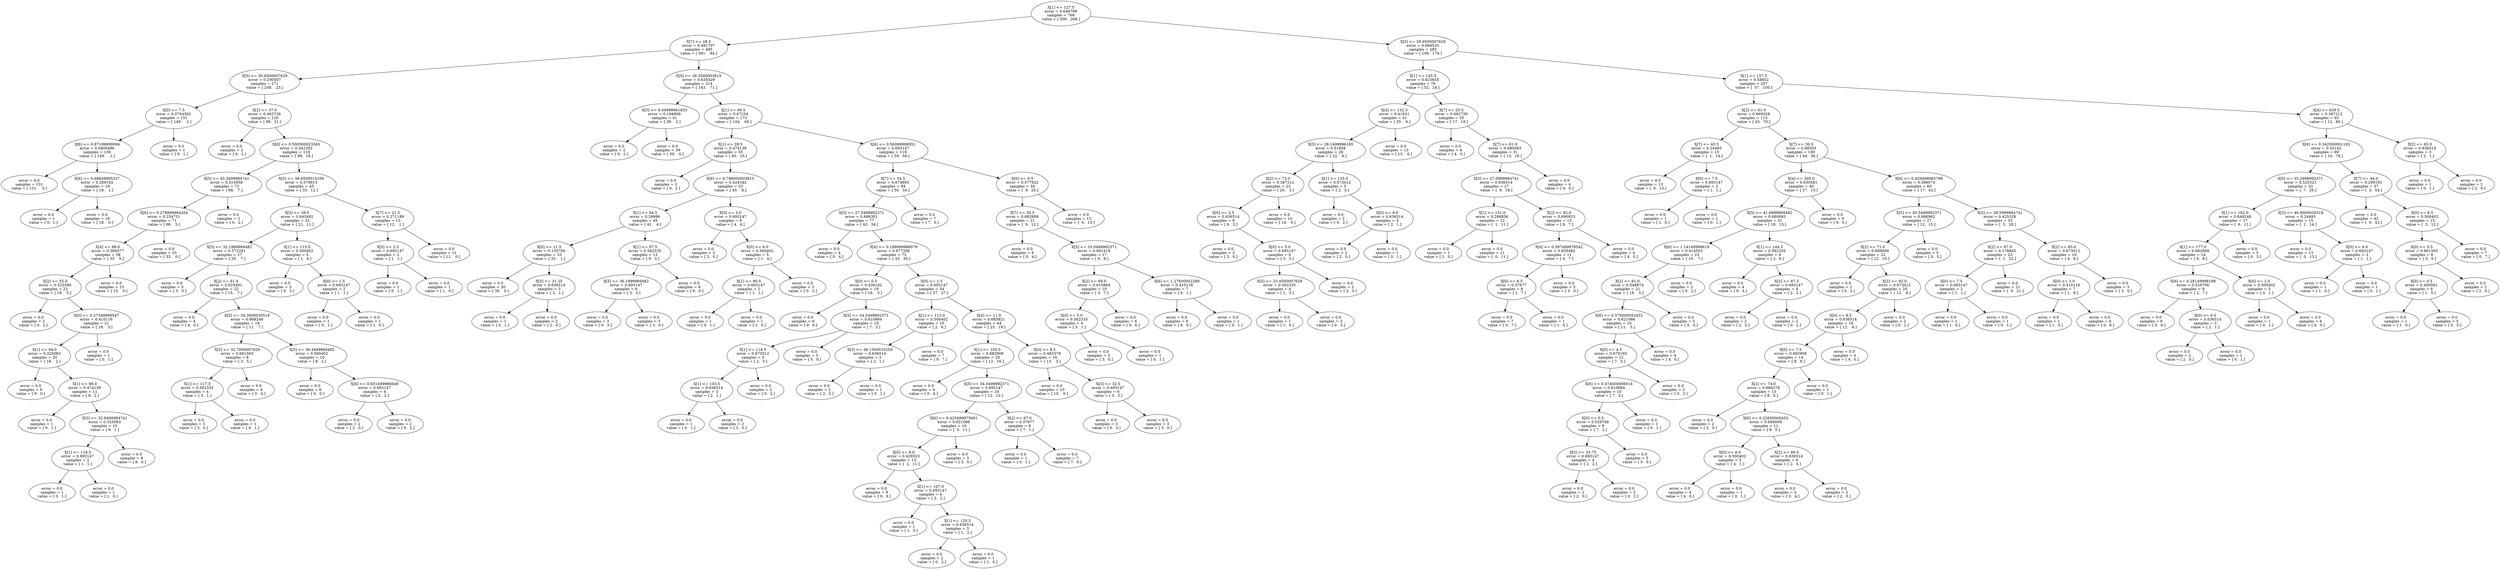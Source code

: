 digraph Tree {
0 [label="X[1] <= 127.5\nerror = 0.646799\nsamples = 768\nvalue = [ 500.  268.]"] ;
1 [label="X[7] <= 28.5\nerror = 0.491707\nsamples = 485\nvalue = [ 391.   94.]"] ;
140 [label="X[5] <= 29.9500007629\nerror = 0.666533\nsamples = 283\nvalue = [ 109.  174.]"] ;
0 -> 1 ;
0 -> 140 ;
1 [label="X[7] <= 28.5\nerror = 0.491707\nsamples = 485\nvalue = [ 391.   94.]"] ;
2 [label="X[5] <= 30.9500007629\nerror = 0.290507\nsamples = 271\nvalue = [ 248.   23.]"] ;
59 [label="X[5] <= 26.3500003815\nerror = 0.635429\nsamples = 214\nvalue = [ 143.   71.]"] ;
1 -> 2 ;
1 -> 59 ;
2 [label="X[5] <= 30.9500007629\nerror = 0.290507\nsamples = 271\nvalue = [ 248.   23.]"] ;
3 [label="X[0] <= 7.5\nerror = 0.0704302\nsamples = 151\nvalue = [ 149.    2.]"] ;
10 [label="X[2] <= 37.0\nerror = 0.463726\nsamples = 120\nvalue = [ 99.  21.]"] ;
2 -> 3 ;
2 -> 10 ;
3 [label="X[0] <= 7.5\nerror = 0.0704302\nsamples = 151\nvalue = [ 149.    2.]"] ;
4 [label="X[6] <= 0.67199999094\nerror = 0.0400486\nsamples = 150\nvalue = [ 149.    1.]"] ;
9 [label="error = 0.0\nsamples = 1\nvalue = [ 0.  1.]"] ;
3 -> 4 ;
3 -> 9 ;
4 [label="X[6] <= 0.67199999094\nerror = 0.0400486\nsamples = 150\nvalue = [ 149.    1.]"] ;
5 [label="error = 0.0\nsamples = 131\nvalue = [ 131.    0.]"] ;
6 [label="X[6] <= 0.68649995327\nerror = 0.206192\nsamples = 19\nvalue = [ 18.   1.]"] ;
4 -> 5 ;
4 -> 6 ;
6 [label="X[6] <= 0.68649995327\nerror = 0.206192\nsamples = 19\nvalue = [ 18.   1.]"] ;
7 [label="error = 0.0\nsamples = 1\nvalue = [ 0.  1.]"] ;
8 [label="error = 0.0\nsamples = 18\nvalue = [ 18.   0.]"] ;
6 -> 7 ;
6 -> 8 ;
10 [label="X[2] <= 37.0\nerror = 0.463726\nsamples = 120\nvalue = [ 99.  21.]"] ;
11 [label="error = 0.0\nsamples = 2\nvalue = [ 0.  2.]"] ;
12 [label="X[6] <= 0.500500023365\nerror = 0.441352\nsamples = 118\nvalue = [ 99.  19.]"] ;
10 -> 11 ;
10 -> 12 ;
12 [label="X[6] <= 0.500500023365\nerror = 0.441352\nsamples = 118\nvalue = [ 99.  19.]"] ;
13 [label="X[5] <= 45.3499984741\nerror = 0.315958\nsamples = 73\nvalue = [ 66.   7.]"] ;
32 [label="X[5] <= 38.6500015259\nerror = 0.579915\nsamples = 45\nvalue = [ 33.  12.]"] ;
12 -> 13 ;
12 -> 32 ;
13 [label="X[5] <= 45.3499984741\nerror = 0.315958\nsamples = 73\nvalue = [ 66.   7.]"] ;
14 [label="X[6] <= 0.278999984264\nerror = 0.254731\nsamples = 71\nvalue = [ 66.   5.]"] ;
31 [label="error = 0.0\nsamples = 2\nvalue = [ 0.  2.]"] ;
13 -> 14 ;
13 -> 31 ;
14 [label="X[6] <= 0.278999984264\nerror = 0.254731\nsamples = 71\nvalue = [ 66.   5.]"] ;
15 [label="X[4] <= 89.0\nerror = 0.389377\nsamples = 38\nvalue = [ 33.   5.]"] ;
30 [label="error = 0.0\nsamples = 33\nvalue = [ 33.   0.]"] ;
14 -> 15 ;
14 -> 30 ;
15 [label="X[4] <= 89.0\nerror = 0.389377\nsamples = 38\nvalue = [ 33.   5.]"] ;
16 [label="X[2] <= 55.0\nerror = 0.523586\nsamples = 23\nvalue = [ 18.   5.]"] ;
29 [label="error = 0.0\nsamples = 15\nvalue = [ 15.   0.]"] ;
15 -> 16 ;
15 -> 29 ;
16 [label="X[2] <= 55.0\nerror = 0.523586\nsamples = 23\nvalue = [ 18.   5.]"] ;
17 [label="error = 0.0\nsamples = 2\nvalue = [ 0.  2.]"] ;
18 [label="X[6] <= 0.27349999547\nerror = 0.410116\nsamples = 21\nvalue = [ 18.   3.]"] ;
16 -> 17 ;
16 -> 18 ;
18 [label="X[6] <= 0.27349999547\nerror = 0.410116\nsamples = 21\nvalue = [ 18.   3.]"] ;
19 [label="X[1] <= 94.0\nerror = 0.325083\nsamples = 20\nvalue = [ 18.   2.]"] ;
28 [label="error = 0.0\nsamples = 1\nvalue = [ 0.  1.]"] ;
18 -> 19 ;
18 -> 28 ;
19 [label="X[1] <= 94.0\nerror = 0.325083\nsamples = 20\nvalue = [ 18.   2.]"] ;
20 [label="error = 0.0\nsamples = 9\nvalue = [ 9.  0.]"] ;
21 [label="X[1] <= 98.0\nerror = 0.474139\nsamples = 11\nvalue = [ 9.  2.]"] ;
19 -> 20 ;
19 -> 21 ;
21 [label="X[1] <= 98.0\nerror = 0.474139\nsamples = 11\nvalue = [ 9.  2.]"] ;
22 [label="error = 0.0\nsamples = 1\nvalue = [ 0.  1.]"] ;
23 [label="X[5] <= 32.8499984741\nerror = 0.325083\nsamples = 10\nvalue = [ 9.  1.]"] ;
21 -> 22 ;
21 -> 23 ;
23 [label="X[5] <= 32.8499984741\nerror = 0.325083\nsamples = 10\nvalue = [ 9.  1.]"] ;
24 [label="X[1] <= 118.5\nerror = 0.693147\nsamples = 2\nvalue = [ 1.  1.]"] ;
27 [label="error = 0.0\nsamples = 8\nvalue = [ 8.  0.]"] ;
23 -> 24 ;
23 -> 27 ;
24 [label="X[1] <= 118.5\nerror = 0.693147\nsamples = 2\nvalue = [ 1.  1.]"] ;
25 [label="error = 0.0\nsamples = 1\nvalue = [ 0.  1.]"] ;
26 [label="error = 0.0\nsamples = 1\nvalue = [ 1.  0.]"] ;
24 -> 25 ;
24 -> 26 ;
32 [label="X[5] <= 38.6500015259\nerror = 0.579915\nsamples = 45\nvalue = [ 33.  12.]"] ;
33 [label="X[3] <= 39.5\nerror = 0.643492\nsamples = 32\nvalue = [ 21.  11.]"] ;
54 [label="X[7] <= 21.5\nerror = 0.271189\nsamples = 13\nvalue = [ 12.   1.]"] ;
32 -> 33 ;
32 -> 54 ;
33 [label="X[3] <= 39.5\nerror = 0.643492\nsamples = 32\nvalue = [ 21.  11.]"] ;
34 [label="X[5] <= 32.1999969482\nerror = 0.572281\nsamples = 27\nvalue = [ 20.   7.]"] ;
49 [label="X[1] <= 115.5\nerror = 0.500402\nsamples = 5\nvalue = [ 1.  4.]"] ;
33 -> 34 ;
33 -> 49 ;
34 [label="X[5] <= 32.1999969482\nerror = 0.572281\nsamples = 27\nvalue = [ 20.   7.]"] ;
35 [label="error = 0.0\nsamples = 5\nvalue = [ 5.  0.]"] ;
36 [label="X[2] <= 61.0\nerror = 0.625491\nsamples = 22\nvalue = [ 15.   7.]"] ;
34 -> 35 ;
34 -> 36 ;
36 [label="X[2] <= 61.0\nerror = 0.625491\nsamples = 22\nvalue = [ 15.   7.]"] ;
37 [label="error = 0.0\nsamples = 4\nvalue = [ 4.  0.]"] ;
38 [label="X[5] <= 34.3000030518\nerror = 0.668248\nsamples = 18\nvalue = [ 11.   7.]"] ;
36 -> 37 ;
36 -> 38 ;
38 [label="X[5] <= 34.3000030518\nerror = 0.668248\nsamples = 18\nvalue = [ 11.   7.]"] ;
39 [label="X[5] <= 32.7000007629\nerror = 0.661563\nsamples = 8\nvalue = [ 3.  5.]"] ;
44 [label="X[5] <= 36.4499969482\nerror = 0.500402\nsamples = 10\nvalue = [ 8.  2.]"] ;
38 -> 39 ;
38 -> 44 ;
39 [label="X[5] <= 32.7000007629\nerror = 0.661563\nsamples = 8\nvalue = [ 3.  5.]"] ;
40 [label="X[1] <= 117.5\nerror = 0.562335\nsamples = 4\nvalue = [ 3.  1.]"] ;
43 [label="error = 0.0\nsamples = 4\nvalue = [ 0.  4.]"] ;
39 -> 40 ;
39 -> 43 ;
40 [label="X[1] <= 117.5\nerror = 0.562335\nsamples = 4\nvalue = [ 3.  1.]"] ;
41 [label="error = 0.0\nsamples = 3\nvalue = [ 3.  0.]"] ;
42 [label="error = 0.0\nsamples = 1\nvalue = [ 0.  1.]"] ;
40 -> 41 ;
40 -> 42 ;
44 [label="X[5] <= 36.4499969482\nerror = 0.500402\nsamples = 10\nvalue = [ 8.  2.]"] ;
45 [label="error = 0.0\nsamples = 6\nvalue = [ 6.  0.]"] ;
46 [label="X[6] <= 0.651499986649\nerror = 0.693147\nsamples = 4\nvalue = [ 2.  2.]"] ;
44 -> 45 ;
44 -> 46 ;
46 [label="X[6] <= 0.651499986649\nerror = 0.693147\nsamples = 4\nvalue = [ 2.  2.]"] ;
47 [label="error = 0.0\nsamples = 2\nvalue = [ 2.  0.]"] ;
48 [label="error = 0.0\nsamples = 2\nvalue = [ 0.  2.]"] ;
46 -> 47 ;
46 -> 48 ;
49 [label="X[1] <= 115.5\nerror = 0.500402\nsamples = 5\nvalue = [ 1.  4.]"] ;
50 [label="error = 0.0\nsamples = 3\nvalue = [ 0.  3.]"] ;
51 [label="X[0] <= 1.5\nerror = 0.693147\nsamples = 2\nvalue = [ 1.  1.]"] ;
49 -> 50 ;
49 -> 51 ;
51 [label="X[0] <= 1.5\nerror = 0.693147\nsamples = 2\nvalue = [ 1.  1.]"] ;
52 [label="error = 0.0\nsamples = 1\nvalue = [ 0.  1.]"] ;
53 [label="error = 0.0\nsamples = 1\nvalue = [ 1.  0.]"] ;
51 -> 52 ;
51 -> 53 ;
54 [label="X[7] <= 21.5\nerror = 0.271189\nsamples = 13\nvalue = [ 12.   1.]"] ;
55 [label="X[0] <= 2.5\nerror = 0.693147\nsamples = 2\nvalue = [ 1.  1.]"] ;
58 [label="error = 0.0\nsamples = 11\nvalue = [ 11.   0.]"] ;
54 -> 55 ;
54 -> 58 ;
55 [label="X[0] <= 2.5\nerror = 0.693147\nsamples = 2\nvalue = [ 1.  1.]"] ;
56 [label="error = 0.0\nsamples = 1\nvalue = [ 0.  1.]"] ;
57 [label="error = 0.0\nsamples = 1\nvalue = [ 1.  0.]"] ;
55 -> 56 ;
55 -> 57 ;
59 [label="X[5] <= 26.3500003815\nerror = 0.635429\nsamples = 214\nvalue = [ 143.   71.]"] ;
60 [label="X[5] <= 9.64999961853\nerror = 0.194909\nsamples = 41\nvalue = [ 39.   2.]"] ;
63 [label="X[1] <= 99.5\nerror = 0.67254\nsamples = 173\nvalue = [ 104.   69.]"] ;
59 -> 60 ;
59 -> 63 ;
60 [label="X[5] <= 9.64999961853\nerror = 0.194909\nsamples = 41\nvalue = [ 39.   2.]"] ;
61 [label="error = 0.0\nsamples = 2\nvalue = [ 0.  2.]"] ;
62 [label="error = 0.0\nsamples = 39\nvalue = [ 39.   0.]"] ;
60 -> 61 ;
60 -> 62 ;
63 [label="X[1] <= 99.5\nerror = 0.67254\nsamples = 173\nvalue = [ 104.   69.]"] ;
64 [label="X[1] <= 28.5\nerror = 0.474139\nsamples = 55\nvalue = [ 45.  10.]"] ;
85 [label="X[6] <= 0.56099998951\nerror = 0.693147\nsamples = 118\nvalue = [ 59.  59.]"] ;
63 -> 64 ;
63 -> 85 ;
64 [label="X[1] <= 28.5\nerror = 0.474139\nsamples = 55\nvalue = [ 45.  10.]"] ;
65 [label="error = 0.0\nsamples = 2\nvalue = [ 0.  2.]"] ;
66 [label="X[6] <= 0.796000003815\nerror = 0.424342\nsamples = 53\nvalue = [ 45.   8.]"] ;
64 -> 65 ;
64 -> 66 ;
66 [label="X[6] <= 0.796000003815\nerror = 0.424342\nsamples = 53\nvalue = [ 45.   8.]"] ;
67 [label="X[1] <= 94.5\nerror = 0.29996\nsamples = 45\nvalue = [ 41.   4.]"] ;
78 [label="X[0] <= 3.0\nerror = 0.693147\nsamples = 8\nvalue = [ 4.  4.]"] ;
66 -> 67 ;
66 -> 78 ;
67 [label="X[1] <= 94.5\nerror = 0.29996\nsamples = 45\nvalue = [ 41.   4.]"] ;
68 [label="X[0] <= 11.5\nerror = 0.135794\nsamples = 33\nvalue = [ 32.   1.]"] ;
73 [label="X[1] <= 97.5\nerror = 0.562335\nsamples = 12\nvalue = [ 9.  3.]"] ;
67 -> 68 ;
67 -> 73 ;
68 [label="X[0] <= 11.5\nerror = 0.135794\nsamples = 33\nvalue = [ 32.   1.]"] ;
69 [label="error = 0.0\nsamples = 30\nvalue = [ 30.   0.]"] ;
70 [label="X[5] <= 31.25\nerror = 0.636514\nsamples = 3\nvalue = [ 2.  1.]"] ;
68 -> 69 ;
68 -> 70 ;
70 [label="X[5] <= 31.25\nerror = 0.636514\nsamples = 3\nvalue = [ 2.  1.]"] ;
71 [label="error = 0.0\nsamples = 1\nvalue = [ 0.  1.]"] ;
72 [label="error = 0.0\nsamples = 2\nvalue = [ 2.  0.]"] ;
70 -> 71 ;
70 -> 72 ;
73 [label="X[1] <= 97.5\nerror = 0.562335\nsamples = 12\nvalue = [ 9.  3.]"] ;
74 [label="X[5] <= 36.1999969482\nerror = 0.693147\nsamples = 6\nvalue = [ 3.  3.]"] ;
77 [label="error = 0.0\nsamples = 6\nvalue = [ 6.  0.]"] ;
73 -> 74 ;
73 -> 77 ;
74 [label="X[5] <= 36.1999969482\nerror = 0.693147\nsamples = 6\nvalue = [ 3.  3.]"] ;
75 [label="error = 0.0\nsamples = 3\nvalue = [ 0.  3.]"] ;
76 [label="error = 0.0\nsamples = 3\nvalue = [ 3.  0.]"] ;
74 -> 75 ;
74 -> 76 ;
78 [label="X[0] <= 3.0\nerror = 0.693147\nsamples = 8\nvalue = [ 4.  4.]"] ;
79 [label="error = 0.0\nsamples = 3\nvalue = [ 3.  0.]"] ;
80 [label="X[0] <= 6.0\nerror = 0.500402\nsamples = 5\nvalue = [ 1.  4.]"] ;
78 -> 79 ;
78 -> 80 ;
80 [label="X[0] <= 6.0\nerror = 0.500402\nsamples = 5\nvalue = [ 1.  4.]"] ;
81 [label="X[1] <= 90.5\nerror = 0.693147\nsamples = 2\nvalue = [ 1.  1.]"] ;
84 [label="error = 0.0\nsamples = 3\nvalue = [ 0.  3.]"] ;
80 -> 81 ;
80 -> 84 ;
81 [label="X[1] <= 90.5\nerror = 0.693147\nsamples = 2\nvalue = [ 1.  1.]"] ;
82 [label="error = 0.0\nsamples = 1\nvalue = [ 0.  1.]"] ;
83 [label="error = 0.0\nsamples = 1\nvalue = [ 1.  0.]"] ;
81 -> 82 ;
81 -> 83 ;
85 [label="X[6] <= 0.56099998951\nerror = 0.693147\nsamples = 118\nvalue = [ 59.  59.]"] ;
86 [label="X[7] <= 54.5\nerror = 0.674895\nsamples = 84\nvalue = [ 50.  34.]"] ;
127 [label="X[0] <= 6.5\nerror = 0.577922\nsamples = 34\nvalue = [  9.  25.]"] ;
85 -> 86 ;
85 -> 127 ;
86 [label="X[7] <= 54.5\nerror = 0.674895\nsamples = 84\nvalue = [ 50.  34.]"] ;
87 [label="X[5] <= 27.5499992371\nerror = 0.686301\nsamples = 77\nvalue = [ 43.  34.]"] ;
126 [label="error = 0.0\nsamples = 7\nvalue = [ 7.  0.]"] ;
86 -> 87 ;
86 -> 126 ;
87 [label="X[5] <= 27.5499992371\nerror = 0.686301\nsamples = 77\nvalue = [ 43.  34.]"] ;
88 [label="error = 0.0\nsamples = 4\nvalue = [ 0.  4.]"] ;
89 [label="X[6] <= 0.199999988079\nerror = 0.677206\nsamples = 73\nvalue = [ 43.  30.]"] ;
87 -> 88 ;
87 -> 89 ;
89 [label="X[6] <= 0.199999988079\nerror = 0.677206\nsamples = 73\nvalue = [ 43.  30.]"] ;
90 [label="X[0] <= 5.5\nerror = 0.436162\nsamples = 19\nvalue = [ 16.   3.]"] ;
99 [label="X[0] <= 1.5\nerror = 0.693147\nsamples = 54\nvalue = [ 27.  27.]"] ;
89 -> 90 ;
89 -> 99 ;
90 [label="X[0] <= 5.5\nerror = 0.436162\nsamples = 19\nvalue = [ 16.   3.]"] ;
91 [label="error = 0.0\nsamples = 9\nvalue = [ 9.  0.]"] ;
92 [label="X[5] <= 34.5499992371\nerror = 0.610864\nsamples = 10\nvalue = [ 7.  3.]"] ;
90 -> 91 ;
90 -> 92 ;
92 [label="X[5] <= 34.5499992371\nerror = 0.610864\nsamples = 10\nvalue = [ 7.  3.]"] ;
93 [label="X[1] <= 118.5\nerror = 0.673012\nsamples = 5\nvalue = [ 2.  3.]"] ;
98 [label="error = 0.0\nsamples = 5\nvalue = [ 5.  0.]"] ;
92 -> 93 ;
92 -> 98 ;
93 [label="X[1] <= 118.5\nerror = 0.673012\nsamples = 5\nvalue = [ 2.  3.]"] ;
94 [label="X[1] <= 103.5\nerror = 0.636514\nsamples = 3\nvalue = [ 2.  1.]"] ;
97 [label="error = 0.0\nsamples = 2\nvalue = [ 0.  2.]"] ;
93 -> 94 ;
93 -> 97 ;
94 [label="X[1] <= 103.5\nerror = 0.636514\nsamples = 3\nvalue = [ 2.  1.]"] ;
95 [label="error = 0.0\nsamples = 1\nvalue = [ 0.  1.]"] ;
96 [label="error = 0.0\nsamples = 2\nvalue = [ 2.  0.]"] ;
94 -> 95 ;
94 -> 96 ;
99 [label="X[0] <= 1.5\nerror = 0.693147\nsamples = 54\nvalue = [ 27.  27.]"] ;
100 [label="X[1] <= 113.0\nerror = 0.500402\nsamples = 10\nvalue = [ 2.  8.]"] ;
105 [label="X[4] <= 11.0\nerror = 0.683821\nsamples = 44\nvalue = [ 25.  19.]"] ;
99 -> 100 ;
99 -> 105 ;
100 [label="X[1] <= 113.0\nerror = 0.500402\nsamples = 10\nvalue = [ 2.  8.]"] ;
101 [label="X[5] <= 36.1500015259\nerror = 0.636514\nsamples = 3\nvalue = [ 2.  1.]"] ;
104 [label="error = 0.0\nsamples = 7\nvalue = [ 0.  7.]"] ;
100 -> 101 ;
100 -> 104 ;
101 [label="X[5] <= 36.1500015259\nerror = 0.636514\nsamples = 3\nvalue = [ 2.  1.]"] ;
102 [label="error = 0.0\nsamples = 2\nvalue = [ 2.  0.]"] ;
103 [label="error = 0.0\nsamples = 1\nvalue = [ 0.  1.]"] ;
101 -> 102 ;
101 -> 103 ;
105 [label="X[4] <= 11.0\nerror = 0.683821\nsamples = 44\nvalue = [ 25.  19.]"] ;
106 [label="X[1] <= 105.5\nerror = 0.682908\nsamples = 28\nvalue = [ 12.  16.]"] ;
121 [label="X[0] <= 8.5\nerror = 0.482578\nsamples = 16\nvalue = [ 13.   3.]"] ;
105 -> 106 ;
105 -> 121 ;
106 [label="X[1] <= 105.5\nerror = 0.682908\nsamples = 28\nvalue = [ 12.  16.]"] ;
107 [label="error = 0.0\nsamples = 4\nvalue = [ 0.  4.]"] ;
108 [label="X[5] <= 34.0499992371\nerror = 0.693147\nsamples = 24\nvalue = [ 12.  12.]"] ;
106 -> 107 ;
106 -> 108 ;
108 [label="X[5] <= 34.0499992371\nerror = 0.693147\nsamples = 24\nvalue = [ 12.  12.]"] ;
109 [label="X[6] <= 0.425499975681\nerror = 0.621086\nsamples = 16\nvalue = [  5.  11.]"] ;
118 [label="X[2] <= 67.0\nerror = 0.37677\nsamples = 8\nvalue = [ 7.  1.]"] ;
108 -> 109 ;
108 -> 118 ;
109 [label="X[6] <= 0.425499975681\nerror = 0.621086\nsamples = 16\nvalue = [  5.  11.]"] ;
110 [label="X[0] <= 8.0\nerror = 0.429323\nsamples = 13\nvalue = [  2.  11.]"] ;
117 [label="error = 0.0\nsamples = 3\nvalue = [ 3.  0.]"] ;
109 -> 110 ;
109 -> 117 ;
110 [label="X[0] <= 8.0\nerror = 0.429323\nsamples = 13\nvalue = [  2.  11.]"] ;
111 [label="error = 0.0\nsamples = 9\nvalue = [ 0.  9.]"] ;
112 [label="X[1] <= 107.0\nerror = 0.693147\nsamples = 4\nvalue = [ 2.  2.]"] ;
110 -> 111 ;
110 -> 112 ;
112 [label="X[1] <= 107.0\nerror = 0.693147\nsamples = 4\nvalue = [ 2.  2.]"] ;
113 [label="error = 0.0\nsamples = 1\nvalue = [ 1.  0.]"] ;
114 [label="X[1] <= 120.5\nerror = 0.636514\nsamples = 3\nvalue = [ 1.  2.]"] ;
112 -> 113 ;
112 -> 114 ;
114 [label="X[1] <= 120.5\nerror = 0.636514\nsamples = 3\nvalue = [ 1.  2.]"] ;
115 [label="error = 0.0\nsamples = 2\nvalue = [ 0.  2.]"] ;
116 [label="error = 0.0\nsamples = 1\nvalue = [ 1.  0.]"] ;
114 -> 115 ;
114 -> 116 ;
118 [label="X[2] <= 67.0\nerror = 0.37677\nsamples = 8\nvalue = [ 7.  1.]"] ;
119 [label="error = 0.0\nsamples = 1\nvalue = [ 0.  1.]"] ;
120 [label="error = 0.0\nsamples = 7\nvalue = [ 7.  0.]"] ;
118 -> 119 ;
118 -> 120 ;
121 [label="X[0] <= 8.5\nerror = 0.482578\nsamples = 16\nvalue = [ 13.   3.]"] ;
122 [label="error = 0.0\nsamples = 10\nvalue = [ 10.   0.]"] ;
123 [label="X[3] <= 32.5\nerror = 0.693147\nsamples = 6\nvalue = [ 3.  3.]"] ;
121 -> 122 ;
121 -> 123 ;
123 [label="X[3] <= 32.5\nerror = 0.693147\nsamples = 6\nvalue = [ 3.  3.]"] ;
124 [label="error = 0.0\nsamples = 3\nvalue = [ 0.  3.]"] ;
125 [label="error = 0.0\nsamples = 3\nvalue = [ 3.  0.]"] ;
123 -> 124 ;
123 -> 125 ;
127 [label="X[0] <= 6.5\nerror = 0.577922\nsamples = 34\nvalue = [  9.  25.]"] ;
128 [label="X[7] <= 30.5\nerror = 0.682908\nsamples = 21\nvalue = [  9.  12.]"] ;
139 [label="error = 0.0\nsamples = 13\nvalue = [  0.  13.]"] ;
127 -> 128 ;
127 -> 139 ;
128 [label="X[7] <= 30.5\nerror = 0.682908\nsamples = 21\nvalue = [  9.  12.]"] ;
129 [label="error = 0.0\nsamples = 4\nvalue = [ 0.  4.]"] ;
130 [label="X[5] <= 33.0499992371\nerror = 0.691416\nsamples = 17\nvalue = [ 9.  8.]"] ;
128 -> 129 ;
128 -> 130 ;
130 [label="X[5] <= 33.0499992371\nerror = 0.691416\nsamples = 17\nvalue = [ 9.  8.]"] ;
131 [label="X[2] <= 69.0\nerror = 0.610864\nsamples = 10\nvalue = [ 3.  7.]"] ;
136 [label="X[6] <= 1.27600002289\nerror = 0.410116\nsamples = 7\nvalue = [ 6.  1.]"] ;
130 -> 131 ;
130 -> 136 ;
131 [label="X[2] <= 69.0\nerror = 0.610864\nsamples = 10\nvalue = [ 3.  7.]"] ;
132 [label="X[0] <= 5.0\nerror = 0.562335\nsamples = 4\nvalue = [ 3.  1.]"] ;
135 [label="error = 0.0\nsamples = 6\nvalue = [ 0.  6.]"] ;
131 -> 132 ;
131 -> 135 ;
132 [label="X[0] <= 5.0\nerror = 0.562335\nsamples = 4\nvalue = [ 3.  1.]"] ;
133 [label="error = 0.0\nsamples = 3\nvalue = [ 3.  0.]"] ;
134 [label="error = 0.0\nsamples = 1\nvalue = [ 0.  1.]"] ;
132 -> 133 ;
132 -> 134 ;
136 [label="X[6] <= 1.27600002289\nerror = 0.410116\nsamples = 7\nvalue = [ 6.  1.]"] ;
137 [label="error = 0.0\nsamples = 6\nvalue = [ 6.  0.]"] ;
138 [label="error = 0.0\nsamples = 1\nvalue = [ 0.  1.]"] ;
136 -> 137 ;
136 -> 138 ;
140 [label="X[5] <= 29.9500007629\nerror = 0.666533\nsamples = 283\nvalue = [ 109.  174.]"] ;
141 [label="X[1] <= 145.5\nerror = 0.623655\nsamples = 76\nvalue = [ 52.  24.]"] ;
174 [label="X[1] <= 157.5\nerror = 0.58852\nsamples = 207\nvalue = [  57.  150.]"] ;
140 -> 141 ;
140 -> 174 ;
141 [label="X[1] <= 145.5\nerror = 0.623655\nsamples = 76\nvalue = [ 52.  24.]"] ;
142 [label="X[4] <= 132.5\nerror = 0.41631\nsamples = 41\nvalue = [ 35.   6.]"] ;
159 [label="X[7] <= 25.5\nerror = 0.692739\nsamples = 35\nvalue = [ 17.  18.]"] ;
141 -> 142 ;
141 -> 159 ;
142 [label="X[4] <= 132.5\nerror = 0.41631\nsamples = 41\nvalue = [ 35.   6.]"] ;
143 [label="X[5] <= 28.1499996185\nerror = 0.51958\nsamples = 28\nvalue = [ 22.   6.]"] ;
158 [label="error = 0.0\nsamples = 13\nvalue = [ 13.   0.]"] ;
142 -> 143 ;
142 -> 158 ;
143 [label="X[5] <= 28.1499996185\nerror = 0.51958\nsamples = 28\nvalue = [ 22.   6.]"] ;
144 [label="X[2] <= 73.0\nerror = 0.387212\nsamples = 23\nvalue = [ 20.   3.]"] ;
153 [label="X[1] <= 135.0\nerror = 0.673012\nsamples = 5\nvalue = [ 2.  3.]"] ;
143 -> 144 ;
143 -> 153 ;
144 [label="X[2] <= 73.0\nerror = 0.387212\nsamples = 23\nvalue = [ 20.   3.]"] ;
145 [label="X[0] <= 2.5\nerror = 0.636514\nsamples = 9\nvalue = [ 6.  3.]"] ;
152 [label="error = 0.0\nsamples = 14\nvalue = [ 14.   0.]"] ;
144 -> 145 ;
144 -> 152 ;
145 [label="X[0] <= 2.5\nerror = 0.636514\nsamples = 9\nvalue = [ 6.  3.]"] ;
146 [label="error = 0.0\nsamples = 3\nvalue = [ 3.  0.]"] ;
147 [label="X[0] <= 5.0\nerror = 0.693147\nsamples = 6\nvalue = [ 3.  3.]"] ;
145 -> 146 ;
145 -> 147 ;
147 [label="X[0] <= 5.0\nerror = 0.693147\nsamples = 6\nvalue = [ 3.  3.]"] ;
148 [label="X[5] <= 23.4500007629\nerror = 0.562335\nsamples = 4\nvalue = [ 1.  3.]"] ;
151 [label="error = 0.0\nsamples = 2\nvalue = [ 2.  0.]"] ;
147 -> 148 ;
147 -> 151 ;
148 [label="X[5] <= 23.4500007629\nerror = 0.562335\nsamples = 4\nvalue = [ 1.  3.]"] ;
149 [label="error = 0.0\nsamples = 1\nvalue = [ 1.  0.]"] ;
150 [label="error = 0.0\nsamples = 3\nvalue = [ 0.  3.]"] ;
148 -> 149 ;
148 -> 150 ;
153 [label="X[1] <= 135.0\nerror = 0.673012\nsamples = 5\nvalue = [ 2.  3.]"] ;
154 [label="error = 0.0\nsamples = 2\nvalue = [ 0.  2.]"] ;
155 [label="X[0] <= 9.0\nerror = 0.636514\nsamples = 3\nvalue = [ 2.  1.]"] ;
153 -> 154 ;
153 -> 155 ;
155 [label="X[0] <= 9.0\nerror = 0.636514\nsamples = 3\nvalue = [ 2.  1.]"] ;
156 [label="error = 0.0\nsamples = 2\nvalue = [ 2.  0.]"] ;
157 [label="error = 0.0\nsamples = 1\nvalue = [ 0.  1.]"] ;
155 -> 156 ;
155 -> 157 ;
159 [label="X[7] <= 25.5\nerror = 0.692739\nsamples = 35\nvalue = [ 17.  18.]"] ;
160 [label="error = 0.0\nsamples = 4\nvalue = [ 4.  0.]"] ;
161 [label="X[7] <= 61.0\nerror = 0.680083\nsamples = 31\nvalue = [ 13.  18.]"] ;
159 -> 160 ;
159 -> 161 ;
161 [label="X[7] <= 61.0\nerror = 0.680083\nsamples = 31\nvalue = [ 13.  18.]"] ;
162 [label="X[5] <= 27.0999984741\nerror = 0.636514\nsamples = 27\nvalue = [  9.  18.]"] ;
173 [label="error = 0.0\nsamples = 4\nvalue = [ 4.  0.]"] ;
161 -> 162 ;
161 -> 173 ;
162 [label="X[5] <= 27.0999984741\nerror = 0.636514\nsamples = 27\nvalue = [  9.  18.]"] ;
163 [label="X[1] <= 151.0\nerror = 0.286836\nsamples = 12\nvalue = [  1.  11.]"] ;
166 [label="X[2] <= 82.0\nerror = 0.690923\nsamples = 15\nvalue = [ 8.  7.]"] ;
162 -> 163 ;
162 -> 166 ;
163 [label="X[1] <= 151.0\nerror = 0.286836\nsamples = 12\nvalue = [  1.  11.]"] ;
164 [label="error = 0.0\nsamples = 1\nvalue = [ 1.  0.]"] ;
165 [label="error = 0.0\nsamples = 11\nvalue = [  0.  11.]"] ;
163 -> 164 ;
163 -> 165 ;
166 [label="X[2] <= 82.0\nerror = 0.690923\nsamples = 15\nvalue = [ 8.  7.]"] ;
167 [label="X[6] <= 0.397499978542\nerror = 0.655482\nsamples = 11\nvalue = [ 4.  7.]"] ;
172 [label="error = 0.0\nsamples = 4\nvalue = [ 4.  0.]"] ;
166 -> 167 ;
166 -> 172 ;
167 [label="X[6] <= 0.397499978542\nerror = 0.655482\nsamples = 11\nvalue = [ 4.  7.]"] ;
168 [label="X[0] <= 6.5\nerror = 0.37677\nsamples = 8\nvalue = [ 1.  7.]"] ;
171 [label="error = 0.0\nsamples = 3\nvalue = [ 3.  0.]"] ;
167 -> 168 ;
167 -> 171 ;
168 [label="X[0] <= 6.5\nerror = 0.37677\nsamples = 8\nvalue = [ 1.  7.]"] ;
169 [label="error = 0.0\nsamples = 7\nvalue = [ 0.  7.]"] ;
170 [label="error = 0.0\nsamples = 1\nvalue = [ 1.  0.]"] ;
168 -> 169 ;
168 -> 170 ;
174 [label="X[1] <= 157.5\nerror = 0.58852\nsamples = 207\nvalue = [  57.  150.]"] ;
175 [label="X[2] <= 61.0\nerror = 0.669328\nsamples = 115\nvalue = [ 45.  70.]"] ;
236 [label="X[4] <= 629.5\nerror = 0.387212\nsamples = 92\nvalue = [ 12.  80.]"] ;
174 -> 175 ;
174 -> 236 ;
175 [label="X[2] <= 61.0\nerror = 0.669328\nsamples = 115\nvalue = [ 45.  70.]"] ;
176 [label="X[7] <= 40.5\nerror = 0.24493\nsamples = 15\nvalue = [  1.  14.]"] ;
181 [label="X[7] <= 30.5\nerror = 0.68593\nsamples = 100\nvalue = [ 44.  56.]"] ;
175 -> 176 ;
175 -> 181 ;
176 [label="X[7] <= 40.5\nerror = 0.24493\nsamples = 15\nvalue = [  1.  14.]"] ;
177 [label="error = 0.0\nsamples = 13\nvalue = [  0.  13.]"] ;
178 [label="X[0] <= 7.5\nerror = 0.693147\nsamples = 2\nvalue = [ 1.  1.]"] ;
176 -> 177 ;
176 -> 178 ;
178 [label="X[0] <= 7.5\nerror = 0.693147\nsamples = 2\nvalue = [ 1.  1.]"] ;
179 [label="error = 0.0\nsamples = 1\nvalue = [ 1.  0.]"] ;
180 [label="error = 0.0\nsamples = 1\nvalue = [ 0.  1.]"] ;
178 -> 179 ;
178 -> 180 ;
181 [label="X[7] <= 30.5\nerror = 0.68593\nsamples = 100\nvalue = [ 44.  56.]"] ;
182 [label="X[4] <= 260.0\nerror = 0.630581\nsamples = 40\nvalue = [ 27.  13.]"] ;
205 [label="X[6] <= 0.429499983788\nerror = 0.596074\nsamples = 60\nvalue = [ 17.  43.]"] ;
181 -> 182 ;
181 -> 205 ;
182 [label="X[4] <= 260.0\nerror = 0.630581\nsamples = 40\nvalue = [ 27.  13.]"] ;
183 [label="X[5] <= 41.6999969482\nerror = 0.680083\nsamples = 31\nvalue = [ 18.  13.]"] ;
204 [label="error = 0.0\nsamples = 9\nvalue = [ 9.  0.]"] ;
182 -> 183 ;
182 -> 204 ;
183 [label="X[5] <= 41.6999969482\nerror = 0.680083\nsamples = 31\nvalue = [ 18.  13.]"] ;
184 [label="X[6] <= 1.14149999619\nerror = 0.614503\nsamples = 23\nvalue = [ 16.   7.]"] ;
199 [label="X[1] <= 144.5\nerror = 0.562335\nsamples = 8\nvalue = [ 2.  6.]"] ;
183 -> 184 ;
183 -> 199 ;
184 [label="X[6] <= 1.14149999619\nerror = 0.614503\nsamples = 23\nvalue = [ 16.   7.]"] ;
185 [label="X[2] <= 81.0\nerror = 0.548874\nsamples = 21\nvalue = [ 16.   5.]"] ;
198 [label="error = 0.0\nsamples = 2\nvalue = [ 0.  2.]"] ;
184 -> 185 ;
184 -> 198 ;
185 [label="X[2] <= 81.0\nerror = 0.548874\nsamples = 21\nvalue = [ 16.   5.]"] ;
186 [label="X[6] <= 0.570000052452\nerror = 0.621086\nsamples = 16\nvalue = [ 11.   5.]"] ;
197 [label="error = 0.0\nsamples = 5\nvalue = [ 5.  0.]"] ;
185 -> 186 ;
185 -> 197 ;
186 [label="X[6] <= 0.570000052452\nerror = 0.621086\nsamples = 16\nvalue = [ 11.   5.]"] ;
187 [label="X[0] <= 4.5\nerror = 0.679193\nsamples = 12\nvalue = [ 7.  5.]"] ;
196 [label="error = 0.0\nsamples = 4\nvalue = [ 4.  0.]"] ;
186 -> 187 ;
186 -> 196 ;
187 [label="X[0] <= 4.5\nerror = 0.679193\nsamples = 12\nvalue = [ 7.  5.]"] ;
188 [label="X[6] <= 0.474000006914\nerror = 0.610864\nsamples = 10\nvalue = [ 7.  3.]"] ;
195 [label="error = 0.0\nsamples = 2\nvalue = [ 0.  2.]"] ;
187 -> 188 ;
187 -> 195 ;
188 [label="X[6] <= 0.474000006914\nerror = 0.610864\nsamples = 10\nvalue = [ 7.  3.]"] ;
189 [label="X[0] <= 0.5\nerror = 0.529706\nsamples = 9\nvalue = [ 7.  2.]"] ;
194 [label="error = 0.0\nsamples = 1\nvalue = [ 0.  1.]"] ;
188 -> 189 ;
188 -> 194 ;
189 [label="X[0] <= 0.5\nerror = 0.529706\nsamples = 9\nvalue = [ 7.  2.]"] ;
190 [label="X[5] <= 33.75\nerror = 0.693147\nsamples = 4\nvalue = [ 2.  2.]"] ;
193 [label="error = 0.0\nsamples = 5\nvalue = [ 5.  0.]"] ;
189 -> 190 ;
189 -> 193 ;
190 [label="X[5] <= 33.75\nerror = 0.693147\nsamples = 4\nvalue = [ 2.  2.]"] ;
191 [label="error = 0.0\nsamples = 2\nvalue = [ 2.  0.]"] ;
192 [label="error = 0.0\nsamples = 2\nvalue = [ 0.  2.]"] ;
190 -> 191 ;
190 -> 192 ;
199 [label="X[1] <= 144.5\nerror = 0.562335\nsamples = 8\nvalue = [ 2.  6.]"] ;
200 [label="error = 0.0\nsamples = 4\nvalue = [ 0.  4.]"] ;
201 [label="X[2] <= 87.5\nerror = 0.693147\nsamples = 4\nvalue = [ 2.  2.]"] ;
199 -> 200 ;
199 -> 201 ;
201 [label="X[2] <= 87.5\nerror = 0.693147\nsamples = 4\nvalue = [ 2.  2.]"] ;
202 [label="error = 0.0\nsamples = 2\nvalue = [ 2.  0.]"] ;
203 [label="error = 0.0\nsamples = 2\nvalue = [ 0.  2.]"] ;
201 -> 202 ;
201 -> 203 ;
205 [label="X[6] <= 0.429499983788\nerror = 0.596074\nsamples = 60\nvalue = [ 17.  43.]"] ;
206 [label="X[5] <= 45.5499992371\nerror = 0.686962\nsamples = 27\nvalue = [ 12.  15.]"] ;
225 [label="X[5] <= 38.5999984741\nerror = 0.425328\nsamples = 33\nvalue = [  5.  28.]"] ;
205 -> 206 ;
205 -> 225 ;
206 [label="X[5] <= 45.5499992371\nerror = 0.686962\nsamples = 27\nvalue = [ 12.  15.]"] ;
207 [label="X[2] <= 71.0\nerror = 0.689009\nsamples = 22\nvalue = [ 12.  10.]"] ;
224 [label="error = 0.0\nsamples = 5\nvalue = [ 0.  5.]"] ;
206 -> 207 ;
206 -> 224 ;
207 [label="X[2] <= 71.0\nerror = 0.689009\nsamples = 22\nvalue = [ 12.  10.]"] ;
208 [label="error = 0.0\nsamples = 2\nvalue = [ 0.  2.]"] ;
209 [label="X[2] <= 92.0\nerror = 0.673012\nsamples = 20\nvalue = [ 12.   8.]"] ;
207 -> 208 ;
207 -> 209 ;
209 [label="X[2] <= 92.0\nerror = 0.673012\nsamples = 20\nvalue = [ 12.   8.]"] ;
210 [label="X[0] <= 8.5\nerror = 0.636514\nsamples = 18\nvalue = [ 12.   6.]"] ;
223 [label="error = 0.0\nsamples = 2\nvalue = [ 0.  2.]"] ;
209 -> 210 ;
209 -> 223 ;
210 [label="X[0] <= 8.5\nerror = 0.636514\nsamples = 18\nvalue = [ 12.   6.]"] ;
211 [label="X[0] <= 7.5\nerror = 0.682908\nsamples = 14\nvalue = [ 8.  6.]"] ;
222 [label="error = 0.0\nsamples = 4\nvalue = [ 4.  0.]"] ;
210 -> 211 ;
210 -> 222 ;
211 [label="X[0] <= 7.5\nerror = 0.682908\nsamples = 14\nvalue = [ 8.  6.]"] ;
212 [label="X[2] <= 74.0\nerror = 0.666278\nsamples = 13\nvalue = [ 8.  5.]"] ;
221 [label="error = 0.0\nsamples = 1\nvalue = [ 0.  1.]"] ;
211 -> 212 ;
211 -> 221 ;
212 [label="X[2] <= 74.0\nerror = 0.666278\nsamples = 13\nvalue = [ 8.  5.]"] ;
213 [label="error = 0.0\nsamples = 2\nvalue = [ 2.  0.]"] ;
214 [label="X[6] <= 0.22650000453\nerror = 0.689009\nsamples = 11\nvalue = [ 6.  5.]"] ;
212 -> 213 ;
212 -> 214 ;
214 [label="X[6] <= 0.22650000453\nerror = 0.689009\nsamples = 11\nvalue = [ 6.  5.]"] ;
215 [label="X[0] <= 6.0\nerror = 0.500402\nsamples = 5\nvalue = [ 4.  1.]"] ;
218 [label="X[2] <= 86.0\nerror = 0.636514\nsamples = 6\nvalue = [ 2.  4.]"] ;
214 -> 215 ;
214 -> 218 ;
215 [label="X[0] <= 6.0\nerror = 0.500402\nsamples = 5\nvalue = [ 4.  1.]"] ;
216 [label="error = 0.0\nsamples = 4\nvalue = [ 4.  0.]"] ;
217 [label="error = 0.0\nsamples = 1\nvalue = [ 0.  1.]"] ;
215 -> 216 ;
215 -> 217 ;
218 [label="X[2] <= 86.0\nerror = 0.636514\nsamples = 6\nvalue = [ 2.  4.]"] ;
219 [label="error = 0.0\nsamples = 4\nvalue = [ 0.  4.]"] ;
220 [label="error = 0.0\nsamples = 2\nvalue = [ 2.  0.]"] ;
218 -> 219 ;
218 -> 220 ;
225 [label="X[5] <= 38.5999984741\nerror = 0.425328\nsamples = 33\nvalue = [  5.  28.]"] ;
226 [label="X[2] <= 67.0\nerror = 0.178845\nsamples = 23\nvalue = [  1.  22.]"] ;
231 [label="X[2] <= 83.0\nerror = 0.673012\nsamples = 10\nvalue = [ 4.  6.]"] ;
225 -> 226 ;
225 -> 231 ;
226 [label="X[2] <= 67.0\nerror = 0.178845\nsamples = 23\nvalue = [  1.  22.]"] ;
227 [label="X[0] <= 7.5\nerror = 0.693147\nsamples = 2\nvalue = [ 1.  1.]"] ;
230 [label="error = 0.0\nsamples = 21\nvalue = [  0.  21.]"] ;
226 -> 227 ;
226 -> 230 ;
227 [label="X[0] <= 7.5\nerror = 0.693147\nsamples = 2\nvalue = [ 1.  1.]"] ;
228 [label="error = 0.0\nsamples = 1\nvalue = [ 1.  0.]"] ;
229 [label="error = 0.0\nsamples = 1\nvalue = [ 0.  1.]"] ;
227 -> 228 ;
227 -> 229 ;
231 [label="X[2] <= 83.0\nerror = 0.673012\nsamples = 10\nvalue = [ 4.  6.]"] ;
232 [label="X[0] <= 1.0\nerror = 0.410116\nsamples = 7\nvalue = [ 1.  6.]"] ;
235 [label="error = 0.0\nsamples = 3\nvalue = [ 3.  0.]"] ;
231 -> 232 ;
231 -> 235 ;
232 [label="X[0] <= 1.0\nerror = 0.410116\nsamples = 7\nvalue = [ 1.  6.]"] ;
233 [label="error = 0.0\nsamples = 1\nvalue = [ 1.  0.]"] ;
234 [label="error = 0.0\nsamples = 6\nvalue = [ 0.  6.]"] ;
232 -> 233 ;
232 -> 234 ;
236 [label="X[4] <= 629.5\nerror = 0.387212\nsamples = 92\nvalue = [ 12.  80.]"] ;
237 [label="X[6] <= 0.342500001192\nerror = 0.35142\nsamples = 89\nvalue = [ 10.  79.]"] ;
264 [label="X[2] <= 65.0\nerror = 0.636514\nsamples = 3\nvalue = [ 2.  1.]"] ;
236 -> 237 ;
236 -> 264 ;
237 [label="X[6] <= 0.342500001192\nerror = 0.35142\nsamples = 89\nvalue = [ 10.  79.]"] ;
238 [label="X[5] <= 35.2999992371\nerror = 0.525321\nsamples = 32\nvalue = [  7.  25.]"] ;
255 [label="X[7] <= 44.0\nerror = 0.206192\nsamples = 57\nvalue = [  3.  54.]"] ;
237 -> 238 ;
237 -> 255 ;
238 [label="X[5] <= 35.2999992371\nerror = 0.525321\nsamples = 32\nvalue = [  7.  25.]"] ;
239 [label="X[1] <= 192.0\nerror = 0.649248\nsamples = 17\nvalue = [  6.  11.]"] ;
250 [label="X[5] <= 46.8000030518\nerror = 0.24493\nsamples = 15\nvalue = [  1.  14.]"] ;
238 -> 239 ;
238 -> 250 ;
239 [label="X[1] <= 192.0\nerror = 0.649248\nsamples = 17\nvalue = [  6.  11.]"] ;
240 [label="X[1] <= 177.0\nerror = 0.682908\nsamples = 14\nvalue = [ 6.  8.]"] ;
249 [label="error = 0.0\nsamples = 3\nvalue = [ 0.  3.]"] ;
239 -> 240 ;
239 -> 249 ;
240 [label="X[1] <= 177.0\nerror = 0.682908\nsamples = 14\nvalue = [ 6.  8.]"] ;
241 [label="X[6] <= 0.28149998188\nerror = 0.529706\nsamples = 9\nvalue = [ 2.  7.]"] ;
246 [label="X[0] <= 2.0\nerror = 0.500402\nsamples = 5\nvalue = [ 4.  1.]"] ;
240 -> 241 ;
240 -> 246 ;
241 [label="X[6] <= 0.28149998188\nerror = 0.529706\nsamples = 9\nvalue = [ 2.  7.]"] ;
242 [label="error = 0.0\nsamples = 6\nvalue = [ 0.  6.]"] ;
243 [label="X[0] <= 6.0\nerror = 0.636514\nsamples = 3\nvalue = [ 2.  1.]"] ;
241 -> 242 ;
241 -> 243 ;
243 [label="X[0] <= 6.0\nerror = 0.636514\nsamples = 3\nvalue = [ 2.  1.]"] ;
244 [label="error = 0.0\nsamples = 2\nvalue = [ 2.  0.]"] ;
245 [label="error = 0.0\nsamples = 1\nvalue = [ 0.  1.]"] ;
243 -> 244 ;
243 -> 245 ;
246 [label="X[0] <= 2.0\nerror = 0.500402\nsamples = 5\nvalue = [ 4.  1.]"] ;
247 [label="error = 0.0\nsamples = 1\nvalue = [ 0.  1.]"] ;
248 [label="error = 0.0\nsamples = 4\nvalue = [ 4.  0.]"] ;
246 -> 247 ;
246 -> 248 ;
250 [label="X[5] <= 46.8000030518\nerror = 0.24493\nsamples = 15\nvalue = [  1.  14.]"] ;
251 [label="error = 0.0\nsamples = 13\nvalue = [  0.  13.]"] ;
252 [label="X[0] <= 4.0\nerror = 0.693147\nsamples = 2\nvalue = [ 1.  1.]"] ;
250 -> 251 ;
250 -> 252 ;
252 [label="X[0] <= 4.0\nerror = 0.693147\nsamples = 2\nvalue = [ 1.  1.]"] ;
253 [label="error = 0.0\nsamples = 1\nvalue = [ 1.  0.]"] ;
254 [label="error = 0.0\nsamples = 1\nvalue = [ 0.  1.]"] ;
252 -> 253 ;
252 -> 254 ;
255 [label="X[7] <= 44.0\nerror = 0.206192\nsamples = 57\nvalue = [  3.  54.]"] ;
256 [label="error = 0.0\nsamples = 42\nvalue = [  0.  42.]"] ;
257 [label="X[0] <= 6.5\nerror = 0.500402\nsamples = 15\nvalue = [  3.  12.]"] ;
255 -> 256 ;
255 -> 257 ;
257 [label="X[0] <= 6.5\nerror = 0.500402\nsamples = 15\nvalue = [  3.  12.]"] ;
258 [label="X[0] <= 5.5\nerror = 0.661563\nsamples = 8\nvalue = [ 3.  5.]"] ;
263 [label="error = 0.0\nsamples = 7\nvalue = [ 0.  7.]"] ;
257 -> 258 ;
257 -> 263 ;
258 [label="X[0] <= 5.5\nerror = 0.661563\nsamples = 8\nvalue = [ 3.  5.]"] ;
259 [label="X[0] <= 0.5\nerror = 0.450561\nsamples = 6\nvalue = [ 1.  5.]"] ;
262 [label="error = 0.0\nsamples = 2\nvalue = [ 2.  0.]"] ;
258 -> 259 ;
258 -> 262 ;
259 [label="X[0] <= 0.5\nerror = 0.450561\nsamples = 6\nvalue = [ 1.  5.]"] ;
260 [label="error = 0.0\nsamples = 1\nvalue = [ 1.  0.]"] ;
261 [label="error = 0.0\nsamples = 5\nvalue = [ 0.  5.]"] ;
259 -> 260 ;
259 -> 261 ;
264 [label="X[2] <= 65.0\nerror = 0.636514\nsamples = 3\nvalue = [ 2.  1.]"] ;
265 [label="error = 0.0\nsamples = 1\nvalue = [ 0.  1.]"] ;
266 [label="error = 0.0\nsamples = 2\nvalue = [ 2.  0.]"] ;
264 -> 265 ;
264 -> 266 ;
}
